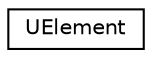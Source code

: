 digraph "Иерархия классов. Графический вид."
{
  edge [fontname="Helvetica",fontsize="10",labelfontname="Helvetica",labelfontsize="10"];
  node [fontname="Helvetica",fontsize="10",shape=record];
  rankdir="LR";
  Node0 [label="UElement",height=0.2,width=0.4,color="black", fillcolor="white", style="filled",URL="$classUElement.html"];
}
